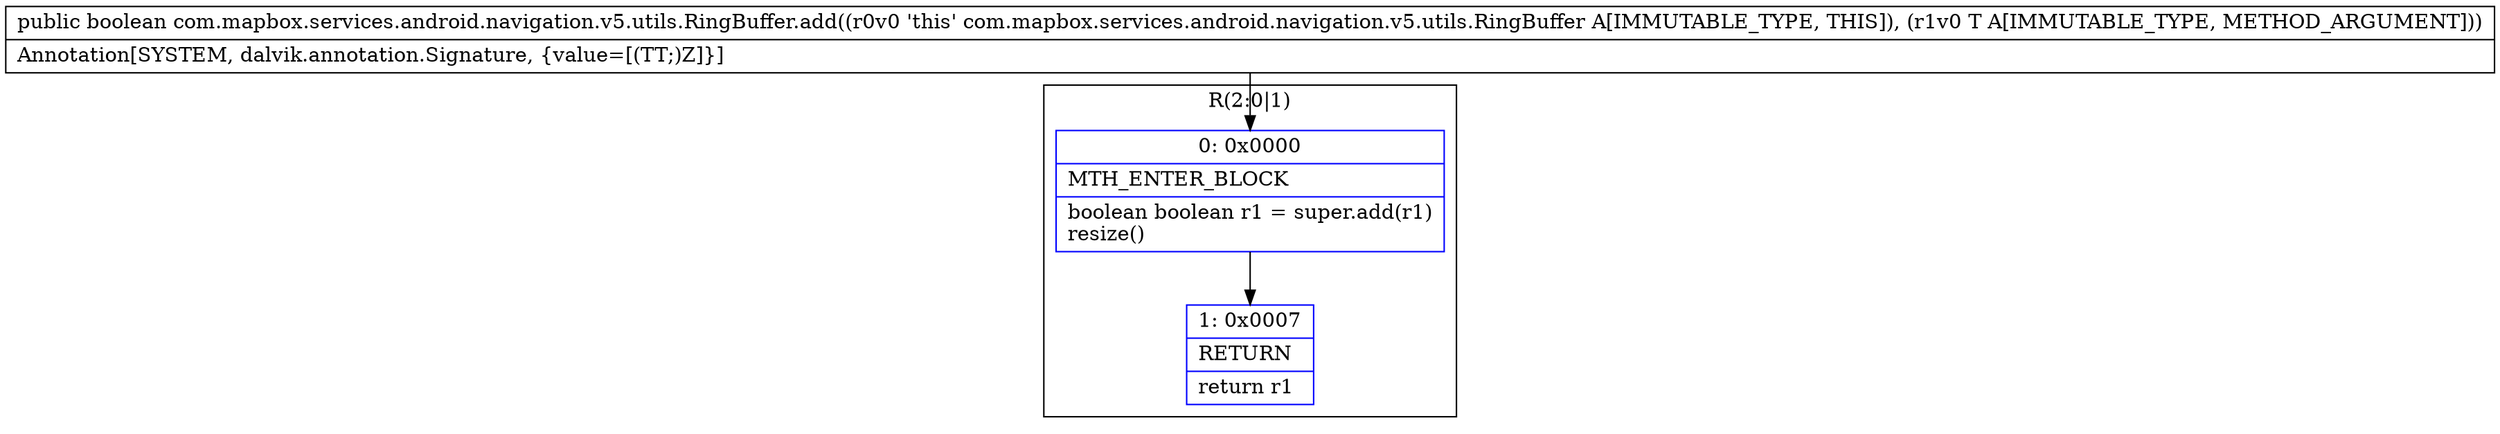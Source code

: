 digraph "CFG forcom.mapbox.services.android.navigation.v5.utils.RingBuffer.add(Ljava\/lang\/Object;)Z" {
subgraph cluster_Region_531266170 {
label = "R(2:0|1)";
node [shape=record,color=blue];
Node_0 [shape=record,label="{0\:\ 0x0000|MTH_ENTER_BLOCK\l|boolean boolean r1 = super.add(r1)\lresize()\l}"];
Node_1 [shape=record,label="{1\:\ 0x0007|RETURN\l|return r1\l}"];
}
MethodNode[shape=record,label="{public boolean com.mapbox.services.android.navigation.v5.utils.RingBuffer.add((r0v0 'this' com.mapbox.services.android.navigation.v5.utils.RingBuffer A[IMMUTABLE_TYPE, THIS]), (r1v0 T A[IMMUTABLE_TYPE, METHOD_ARGUMENT]))  | Annotation[SYSTEM, dalvik.annotation.Signature, \{value=[(TT;)Z]\}]\l}"];
MethodNode -> Node_0;
Node_0 -> Node_1;
}

